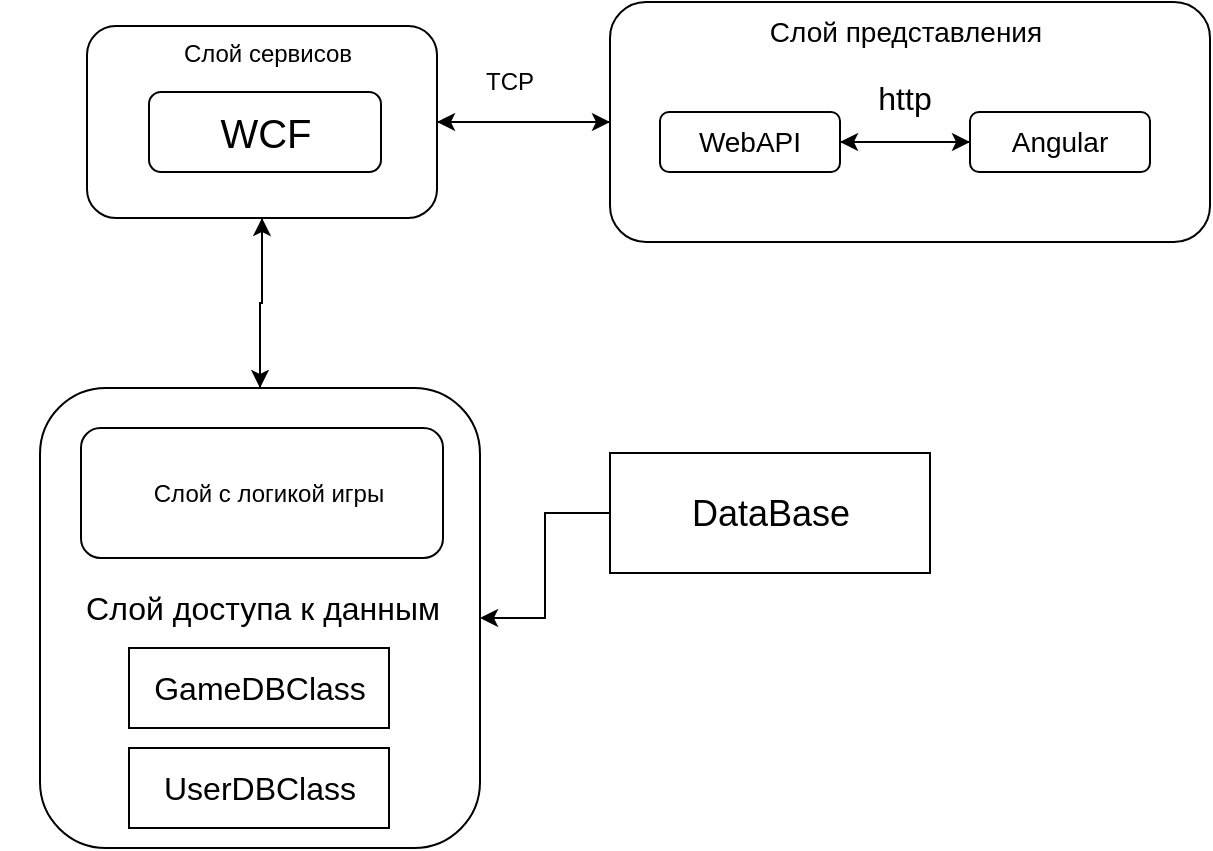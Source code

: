 <mxfile version="12.0.0" type="device" pages="1"><diagram id="nXc3d74k1vQHkr0ED2PU" name="Page-1"><mxGraphModel dx="854" dy="482" grid="1" gridSize="10" guides="1" tooltips="1" connect="1" arrows="1" fold="1" page="1" pageScale="1" pageWidth="850" pageHeight="1100" math="0" shadow="0"><root><mxCell id="0"/><mxCell id="1" parent="0"/><mxCell id="8dmsrF20pJN2qLGegAcM-39" style="edgeStyle=orthogonalEdgeStyle;rounded=0;orthogonalLoop=1;jettySize=auto;html=1;exitX=0;exitY=0.5;exitDx=0;exitDy=0;entryX=1;entryY=0.5;entryDx=0;entryDy=0;" parent="1" source="8dmsrF20pJN2qLGegAcM-3" target="8dmsrF20pJN2qLGegAcM-15" edge="1"><mxGeometry relative="1" as="geometry"/></mxCell><mxCell id="8dmsrF20pJN2qLGegAcM-3" value="" style="rounded=1;whiteSpace=wrap;html=1;" parent="1" vertex="1"><mxGeometry x="390" y="157" width="300" height="120" as="geometry"/></mxCell><mxCell id="8dmsrF20pJN2qLGegAcM-4" value="&lt;font style=&quot;font-size: 14px&quot;&gt;Слой представления&lt;/font&gt;" style="text;html=1;strokeColor=none;fillColor=none;align=center;verticalAlign=middle;whiteSpace=wrap;rounded=0;" parent="1" vertex="1"><mxGeometry x="437.5" y="161.5" width="200" height="20" as="geometry"/></mxCell><mxCell id="8dmsrF20pJN2qLGegAcM-10" value="&lt;font style=&quot;font-size: 16px&quot;&gt;http&lt;/font&gt;" style="text;html=1;strokeColor=none;fillColor=none;align=center;verticalAlign=middle;whiteSpace=wrap;rounded=0;" parent="1" vertex="1"><mxGeometry x="515" y="195" width="45" height="20" as="geometry"/></mxCell><mxCell id="8dmsrF20pJN2qLGegAcM-40" style="edgeStyle=orthogonalEdgeStyle;rounded=0;orthogonalLoop=1;jettySize=auto;html=1;exitX=1;exitY=0.5;exitDx=0;exitDy=0;entryX=0;entryY=0.5;entryDx=0;entryDy=0;" parent="1" source="8dmsrF20pJN2qLGegAcM-15" target="8dmsrF20pJN2qLGegAcM-3" edge="1"><mxGeometry relative="1" as="geometry"/></mxCell><mxCell id="8dmsrF20pJN2qLGegAcM-45" style="edgeStyle=orthogonalEdgeStyle;rounded=0;orthogonalLoop=1;jettySize=auto;html=1;exitX=0.5;exitY=1;exitDx=0;exitDy=0;" parent="1" source="8dmsrF20pJN2qLGegAcM-15" target="8dmsrF20pJN2qLGegAcM-19" edge="1"><mxGeometry relative="1" as="geometry"/></mxCell><mxCell id="8dmsrF20pJN2qLGegAcM-15" value="" style="rounded=1;whiteSpace=wrap;html=1;" parent="1" vertex="1"><mxGeometry x="128.5" y="169" width="175" height="96" as="geometry"/></mxCell><mxCell id="8dmsrF20pJN2qLGegAcM-16" value="Слой сервисов" style="text;html=1;strokeColor=none;fillColor=none;align=center;verticalAlign=middle;whiteSpace=wrap;rounded=0;" parent="1" vertex="1"><mxGeometry x="153.5" y="173" width="130" height="20" as="geometry"/></mxCell><mxCell id="8dmsrF20pJN2qLGegAcM-17" value="&lt;font style=&quot;font-size: 20px&quot;&gt;WCF&lt;/font&gt;" style="rounded=1;whiteSpace=wrap;html=1;" parent="1" vertex="1"><mxGeometry x="159.5" y="202" width="116" height="40" as="geometry"/></mxCell><mxCell id="8dmsrF20pJN2qLGegAcM-18" value="Game logic" style="rounded=1;whiteSpace=wrap;html=1;" parent="1" vertex="1"><mxGeometry x="156" y="490" width="120" height="60" as="geometry"/></mxCell><mxCell id="8dmsrF20pJN2qLGegAcM-46" style="edgeStyle=orthogonalEdgeStyle;rounded=0;orthogonalLoop=1;jettySize=auto;html=1;exitX=0.5;exitY=0;exitDx=0;exitDy=0;entryX=0.5;entryY=1;entryDx=0;entryDy=0;" parent="1" source="8dmsrF20pJN2qLGegAcM-19" target="8dmsrF20pJN2qLGegAcM-15" edge="1"><mxGeometry relative="1" as="geometry"/></mxCell><mxCell id="8dmsrF20pJN2qLGegAcM-19" value="" style="rounded=1;whiteSpace=wrap;html=1;" parent="1" vertex="1"><mxGeometry x="105" y="350" width="220" height="230" as="geometry"/></mxCell><mxCell id="8dmsrF20pJN2qLGegAcM-21" value="&lt;font style=&quot;font-size: 16px&quot;&gt;Слой доступа к данным&lt;/font&gt;" style="text;html=1;strokeColor=none;fillColor=none;align=center;verticalAlign=middle;whiteSpace=wrap;rounded=0;" parent="1" vertex="1"><mxGeometry x="85.5" y="450" width="261" height="20" as="geometry"/></mxCell><mxCell id="8dmsrF20pJN2qLGegAcM-22" value="&lt;font style=&quot;font-size: 16px&quot;&gt;GameDBClass&lt;/font&gt;" style="rounded=0;whiteSpace=wrap;html=1;" parent="1" vertex="1"><mxGeometry x="149.5" y="480" width="130" height="40" as="geometry"/></mxCell><mxCell id="8dmsrF20pJN2qLGegAcM-23" value="&lt;font style=&quot;font-size: 16px&quot;&gt;UserDBClass&lt;/font&gt;" style="rounded=0;whiteSpace=wrap;html=1;" parent="1" vertex="1"><mxGeometry x="149.5" y="530" width="130" height="40" as="geometry"/></mxCell><mxCell id="8dmsrF20pJN2qLGegAcM-27" style="edgeStyle=orthogonalEdgeStyle;rounded=0;orthogonalLoop=1;jettySize=auto;html=1;" parent="1" source="8dmsrF20pJN2qLGegAcM-24" target="8dmsrF20pJN2qLGegAcM-19" edge="1"><mxGeometry relative="1" as="geometry"/></mxCell><mxCell id="8dmsrF20pJN2qLGegAcM-24" value="" style="rounded=0;whiteSpace=wrap;html=1;" parent="1" vertex="1"><mxGeometry x="390" y="382.5" width="160" height="60" as="geometry"/></mxCell><mxCell id="8dmsrF20pJN2qLGegAcM-25" value="&lt;font style=&quot;font-size: 18px&quot;&gt;DataBase&lt;/font&gt;" style="text;html=1;strokeColor=none;fillColor=none;align=center;verticalAlign=middle;whiteSpace=wrap;rounded=0;" parent="1" vertex="1"><mxGeometry x="408.5" y="392.5" width="123" height="40" as="geometry"/></mxCell><mxCell id="8dmsrF20pJN2qLGegAcM-29" value="Слой с логикой игры" style="text;html=1;strokeColor=none;fillColor=none;align=center;verticalAlign=middle;whiteSpace=wrap;rounded=0;" parent="1" vertex="1"><mxGeometry x="156.5" y="392.5" width="125" height="20" as="geometry"/></mxCell><mxCell id="8dmsrF20pJN2qLGegAcM-31" value="" style="rounded=1;whiteSpace=wrap;html=1;fillColor=none;" parent="1" vertex="1"><mxGeometry x="125.5" y="370" width="181" height="65" as="geometry"/></mxCell><mxCell id="8dmsrF20pJN2qLGegAcM-37" style="edgeStyle=orthogonalEdgeStyle;rounded=0;orthogonalLoop=1;jettySize=auto;html=1;exitX=0;exitY=0.5;exitDx=0;exitDy=0;entryX=1;entryY=0.5;entryDx=0;entryDy=0;" parent="1" source="8dmsrF20pJN2qLGegAcM-34" target="8dmsrF20pJN2qLGegAcM-35" edge="1"><mxGeometry relative="1" as="geometry"/></mxCell><mxCell id="8dmsrF20pJN2qLGegAcM-34" value="&lt;font style=&quot;font-size: 14px&quot;&gt;Angular&lt;/font&gt;" style="rounded=1;whiteSpace=wrap;html=1;fillColor=none;" parent="1" vertex="1"><mxGeometry x="570" y="212" width="90" height="30" as="geometry"/></mxCell><mxCell id="8dmsrF20pJN2qLGegAcM-36" style="edgeStyle=orthogonalEdgeStyle;rounded=0;orthogonalLoop=1;jettySize=auto;html=1;exitX=1;exitY=0.5;exitDx=0;exitDy=0;" parent="1" source="8dmsrF20pJN2qLGegAcM-35" target="8dmsrF20pJN2qLGegAcM-34" edge="1"><mxGeometry relative="1" as="geometry"/></mxCell><mxCell id="8dmsrF20pJN2qLGegAcM-35" value="&lt;font style=&quot;font-size: 14px&quot;&gt;WebAPI&lt;/font&gt;" style="rounded=1;whiteSpace=wrap;html=1;fillColor=none;" parent="1" vertex="1"><mxGeometry x="415" y="212" width="90" height="30" as="geometry"/></mxCell><mxCell id="8dmsrF20pJN2qLGegAcM-41" value="TCP" style="text;html=1;strokeColor=none;fillColor=none;align=center;verticalAlign=middle;whiteSpace=wrap;rounded=0;" parent="1" vertex="1"><mxGeometry x="320" y="187" width="40" height="20" as="geometry"/></mxCell></root></mxGraphModel></diagram></mxfile>